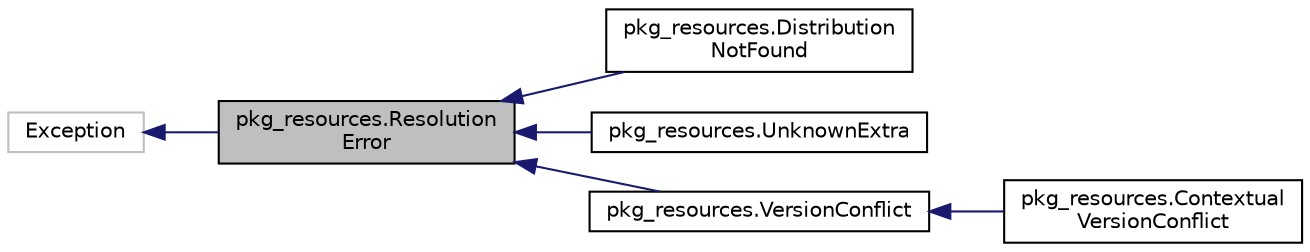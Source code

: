 digraph "pkg_resources.ResolutionError"
{
 // LATEX_PDF_SIZE
  edge [fontname="Helvetica",fontsize="10",labelfontname="Helvetica",labelfontsize="10"];
  node [fontname="Helvetica",fontsize="10",shape=record];
  rankdir="LR";
  Node1 [label="pkg_resources.Resolution\lError",height=0.2,width=0.4,color="black", fillcolor="grey75", style="filled", fontcolor="black",tooltip=" "];
  Node2 -> Node1 [dir="back",color="midnightblue",fontsize="10",style="solid"];
  Node2 [label="Exception",height=0.2,width=0.4,color="grey75", fillcolor="white", style="filled",tooltip=" "];
  Node1 -> Node3 [dir="back",color="midnightblue",fontsize="10",style="solid"];
  Node3 [label="pkg_resources.Distribution\lNotFound",height=0.2,width=0.4,color="black", fillcolor="white", style="filled",URL="$classpkg__resources_1_1_distribution_not_found.html",tooltip=" "];
  Node1 -> Node4 [dir="back",color="midnightblue",fontsize="10",style="solid"];
  Node4 [label="pkg_resources.UnknownExtra",height=0.2,width=0.4,color="black", fillcolor="white", style="filled",URL="$classpkg__resources_1_1_unknown_extra.html",tooltip=" "];
  Node1 -> Node5 [dir="back",color="midnightblue",fontsize="10",style="solid"];
  Node5 [label="pkg_resources.VersionConflict",height=0.2,width=0.4,color="black", fillcolor="white", style="filled",URL="$classpkg__resources_1_1_version_conflict.html",tooltip=" "];
  Node5 -> Node6 [dir="back",color="midnightblue",fontsize="10",style="solid"];
  Node6 [label="pkg_resources.Contextual\lVersionConflict",height=0.2,width=0.4,color="black", fillcolor="white", style="filled",URL="$classpkg__resources_1_1_contextual_version_conflict.html",tooltip=" "];
}
